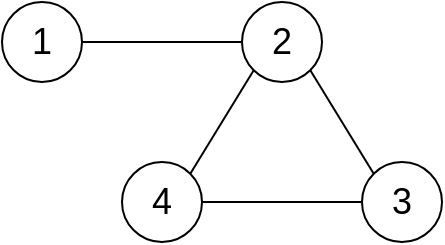 <mxfile>
    <diagram id="4cgZQj73OsmZTM3Ji1_Y" name="第 1 页">
        <mxGraphModel dx="930" dy="509" grid="1" gridSize="10" guides="1" tooltips="1" connect="1" arrows="1" fold="1" page="1" pageScale="1" pageWidth="827" pageHeight="1169" math="0" shadow="0">
            <root>
                <mxCell id="0"/>
                <mxCell id="1" parent="0"/>
                <mxCell id="6" style="edgeStyle=none;html=1;exitX=1;exitY=0.5;exitDx=0;exitDy=0;fontSize=18;startArrow=none;startFill=0;endArrow=none;endFill=0;" edge="1" parent="1" source="2" target="3">
                    <mxGeometry relative="1" as="geometry"/>
                </mxCell>
                <mxCell id="2" value="1" style="ellipse;whiteSpace=wrap;html=1;aspect=fixed;fontSize=18;" vertex="1" parent="1">
                    <mxGeometry x="200" y="250" width="40" height="40" as="geometry"/>
                </mxCell>
                <mxCell id="7" style="edgeStyle=none;html=1;exitX=1;exitY=1;exitDx=0;exitDy=0;entryX=0;entryY=0;entryDx=0;entryDy=0;fontSize=18;startArrow=none;startFill=0;endArrow=none;endFill=0;" edge="1" parent="1" source="3" target="5">
                    <mxGeometry relative="1" as="geometry"/>
                </mxCell>
                <mxCell id="8" style="edgeStyle=none;html=1;exitX=0;exitY=1;exitDx=0;exitDy=0;entryX=1;entryY=0;entryDx=0;entryDy=0;fontSize=18;startArrow=none;startFill=0;endArrow=none;endFill=0;" edge="1" parent="1" source="3" target="4">
                    <mxGeometry relative="1" as="geometry"/>
                </mxCell>
                <mxCell id="3" value="2" style="ellipse;whiteSpace=wrap;html=1;aspect=fixed;fontSize=18;" vertex="1" parent="1">
                    <mxGeometry x="320" y="250" width="40" height="40" as="geometry"/>
                </mxCell>
                <mxCell id="9" style="edgeStyle=none;html=1;exitX=1;exitY=0.5;exitDx=0;exitDy=0;entryX=0;entryY=0.5;entryDx=0;entryDy=0;fontSize=18;startArrow=none;startFill=0;endArrow=none;endFill=0;" edge="1" parent="1" source="4" target="5">
                    <mxGeometry relative="1" as="geometry"/>
                </mxCell>
                <mxCell id="4" value="4" style="ellipse;whiteSpace=wrap;html=1;aspect=fixed;fontSize=18;" vertex="1" parent="1">
                    <mxGeometry x="260" y="330" width="40" height="40" as="geometry"/>
                </mxCell>
                <mxCell id="5" value="3" style="ellipse;whiteSpace=wrap;html=1;aspect=fixed;fontSize=18;" vertex="1" parent="1">
                    <mxGeometry x="380" y="330" width="40" height="40" as="geometry"/>
                </mxCell>
            </root>
        </mxGraphModel>
    </diagram>
</mxfile>